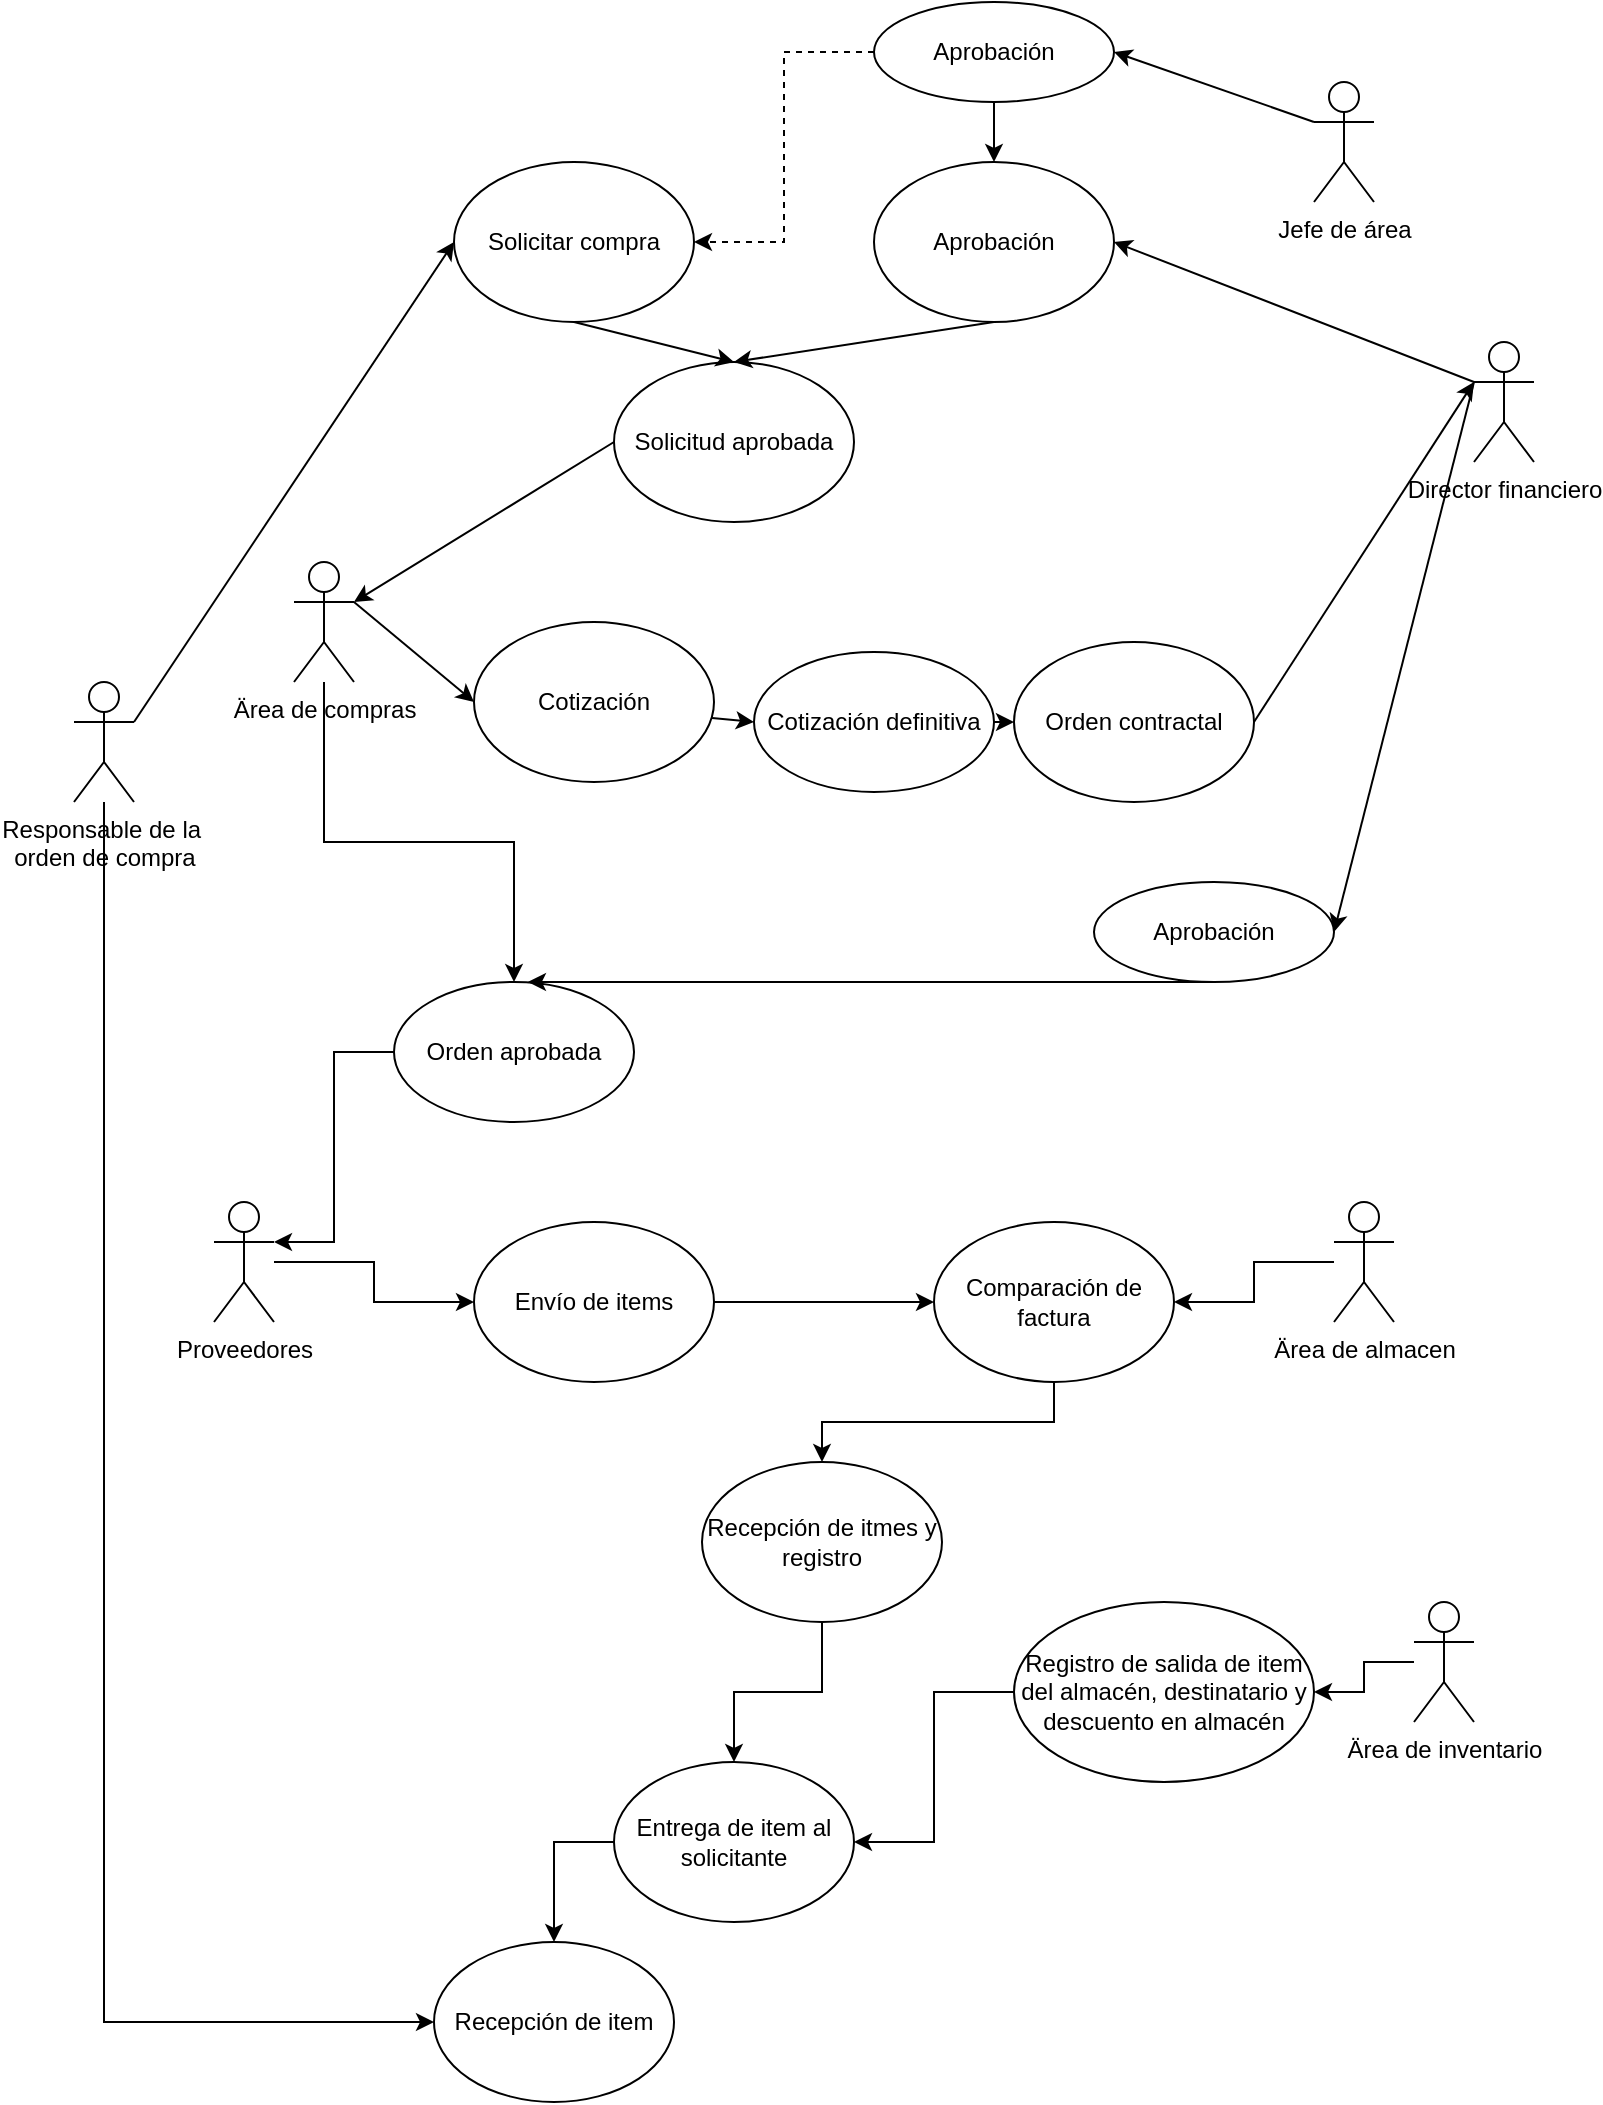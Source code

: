 <mxfile version="26.0.16">
  <diagram name="Página-1" id="UZW69orOgGvX2dV3Gd13">
    <mxGraphModel dx="1434" dy="836" grid="1" gridSize="10" guides="1" tooltips="1" connect="1" arrows="1" fold="1" page="1" pageScale="1" pageWidth="827" pageHeight="1169" math="0" shadow="0">
      <root>
        <mxCell id="0" />
        <mxCell id="1" parent="0" />
        <mxCell id="Ai1jkTxW24vynx6XBjxp-68" style="edgeStyle=orthogonalEdgeStyle;rounded=0;orthogonalLoop=1;jettySize=auto;html=1;entryX=0;entryY=0.5;entryDx=0;entryDy=0;" parent="1" source="Ai1jkTxW24vynx6XBjxp-1" target="Ai1jkTxW24vynx6XBjxp-69" edge="1">
          <mxGeometry relative="1" as="geometry">
            <mxPoint x="130" y="1080" as="targetPoint" />
            <Array as="points">
              <mxPoint x="55" y="1050" />
            </Array>
          </mxGeometry>
        </mxCell>
        <mxCell id="Ai1jkTxW24vynx6XBjxp-1" value="Responsable de la&amp;nbsp;&lt;div&gt;orden de compra&lt;/div&gt;" style="shape=umlActor;verticalLabelPosition=bottom;verticalAlign=top;html=1;outlineConnect=0;" parent="1" vertex="1">
          <mxGeometry x="40" y="380" width="30" height="60" as="geometry" />
        </mxCell>
        <mxCell id="Ai1jkTxW24vynx6XBjxp-2" value="Jefe de área" style="shape=umlActor;verticalLabelPosition=bottom;verticalAlign=top;html=1;outlineConnect=0;" parent="1" vertex="1">
          <mxGeometry x="660" y="80" width="30" height="60" as="geometry" />
        </mxCell>
        <mxCell id="Ai1jkTxW24vynx6XBjxp-5" value="Director financiero" style="shape=umlActor;verticalLabelPosition=bottom;verticalAlign=top;html=1;outlineConnect=0;" parent="1" vertex="1">
          <mxGeometry x="740" y="210" width="30" height="60" as="geometry" />
        </mxCell>
        <mxCell id="Ai1jkTxW24vynx6XBjxp-58" style="edgeStyle=orthogonalEdgeStyle;rounded=0;orthogonalLoop=1;jettySize=auto;html=1;entryX=1;entryY=0.5;entryDx=0;entryDy=0;" parent="1" source="Ai1jkTxW24vynx6XBjxp-8" target="Ai1jkTxW24vynx6XBjxp-53" edge="1">
          <mxGeometry relative="1" as="geometry" />
        </mxCell>
        <mxCell id="Ai1jkTxW24vynx6XBjxp-8" value="Ärea de almacen" style="shape=umlActor;verticalLabelPosition=bottom;verticalAlign=top;html=1;outlineConnect=0;" parent="1" vertex="1">
          <mxGeometry x="670" y="640" width="30" height="60" as="geometry" />
        </mxCell>
        <mxCell id="Ai1jkTxW24vynx6XBjxp-9" value="Solicitar compra" style="ellipse;whiteSpace=wrap;html=1;" parent="1" vertex="1">
          <mxGeometry x="230" y="120" width="120" height="80" as="geometry" />
        </mxCell>
        <mxCell id="Ai1jkTxW24vynx6XBjxp-10" value="Solicitud aprobada" style="ellipse;whiteSpace=wrap;html=1;" parent="1" vertex="1">
          <mxGeometry x="310" y="220" width="120" height="80" as="geometry" />
        </mxCell>
        <mxCell id="Ai1jkTxW24vynx6XBjxp-11" value="Orden contractal" style="ellipse;whiteSpace=wrap;html=1;" parent="1" vertex="1">
          <mxGeometry x="510" y="360" width="120" height="80" as="geometry" />
        </mxCell>
        <mxCell id="Ai1jkTxW24vynx6XBjxp-15" value="" style="endArrow=classic;html=1;rounded=0;entryX=0;entryY=0.5;entryDx=0;entryDy=0;exitX=1;exitY=0.333;exitDx=0;exitDy=0;exitPerimeter=0;" parent="1" source="Ai1jkTxW24vynx6XBjxp-1" target="Ai1jkTxW24vynx6XBjxp-9" edge="1">
          <mxGeometry width="50" height="50" relative="1" as="geometry">
            <mxPoint x="110" y="330" as="sourcePoint" />
            <mxPoint x="160" y="280" as="targetPoint" />
          </mxGeometry>
        </mxCell>
        <mxCell id="Ai1jkTxW24vynx6XBjxp-20" style="edgeStyle=orthogonalEdgeStyle;rounded=0;orthogonalLoop=1;jettySize=auto;html=1;entryX=1;entryY=0.5;entryDx=0;entryDy=0;dashed=1;exitX=0;exitY=0.5;exitDx=0;exitDy=0;" parent="1" source="Ai1jkTxW24vynx6XBjxp-38" target="Ai1jkTxW24vynx6XBjxp-9" edge="1">
          <mxGeometry relative="1" as="geometry" />
        </mxCell>
        <mxCell id="Ai1jkTxW24vynx6XBjxp-16" value="Aprobación" style="ellipse;whiteSpace=wrap;html=1;" parent="1" vertex="1">
          <mxGeometry x="440" y="120" width="120" height="80" as="geometry" />
        </mxCell>
        <mxCell id="Ai1jkTxW24vynx6XBjxp-17" value="" style="endArrow=classic;html=1;rounded=0;exitX=0;exitY=0.333;exitDx=0;exitDy=0;exitPerimeter=0;entryX=1;entryY=0.5;entryDx=0;entryDy=0;" parent="1" source="Ai1jkTxW24vynx6XBjxp-2" target="Ai1jkTxW24vynx6XBjxp-38" edge="1">
          <mxGeometry width="50" height="50" relative="1" as="geometry">
            <mxPoint x="580" y="130" as="sourcePoint" />
            <mxPoint x="630" y="80" as="targetPoint" />
          </mxGeometry>
        </mxCell>
        <mxCell id="Ai1jkTxW24vynx6XBjxp-18" value="" style="endArrow=classic;html=1;rounded=0;exitX=0;exitY=0.333;exitDx=0;exitDy=0;exitPerimeter=0;entryX=1;entryY=0.5;entryDx=0;entryDy=0;" parent="1" source="Ai1jkTxW24vynx6XBjxp-5" target="Ai1jkTxW24vynx6XBjxp-16" edge="1">
          <mxGeometry width="50" height="50" relative="1" as="geometry">
            <mxPoint x="540" y="270" as="sourcePoint" />
            <mxPoint x="590" y="220" as="targetPoint" />
          </mxGeometry>
        </mxCell>
        <mxCell id="pVRdeO3YNFEuzNkTwy6s-1" style="edgeStyle=orthogonalEdgeStyle;rounded=0;orthogonalLoop=1;jettySize=auto;html=1;entryX=0.5;entryY=0;entryDx=0;entryDy=0;" edge="1" parent="1" source="Ai1jkTxW24vynx6XBjxp-22" target="Ai1jkTxW24vynx6XBjxp-45">
          <mxGeometry relative="1" as="geometry">
            <Array as="points">
              <mxPoint x="165" y="460" />
              <mxPoint x="260" y="460" />
            </Array>
          </mxGeometry>
        </mxCell>
        <mxCell id="Ai1jkTxW24vynx6XBjxp-22" value="Ärea de compras" style="shape=umlActor;verticalLabelPosition=bottom;verticalAlign=top;html=1;outlineConnect=0;" parent="1" vertex="1">
          <mxGeometry x="150" y="320" width="30" height="60" as="geometry" />
        </mxCell>
        <mxCell id="Ai1jkTxW24vynx6XBjxp-25" value="" style="endArrow=classic;html=1;rounded=0;exitX=0.5;exitY=1;exitDx=0;exitDy=0;entryX=0.5;entryY=0;entryDx=0;entryDy=0;" parent="1" source="Ai1jkTxW24vynx6XBjxp-16" target="Ai1jkTxW24vynx6XBjxp-10" edge="1">
          <mxGeometry width="50" height="50" relative="1" as="geometry">
            <mxPoint x="480" y="210" as="sourcePoint" />
            <mxPoint x="520" y="280" as="targetPoint" />
          </mxGeometry>
        </mxCell>
        <mxCell id="Ai1jkTxW24vynx6XBjxp-28" value="" style="endArrow=classic;html=1;rounded=0;exitX=0;exitY=0.5;exitDx=0;exitDy=0;entryX=1;entryY=0.333;entryDx=0;entryDy=0;entryPerimeter=0;" parent="1" source="Ai1jkTxW24vynx6XBjxp-10" target="Ai1jkTxW24vynx6XBjxp-22" edge="1">
          <mxGeometry width="50" height="50" relative="1" as="geometry">
            <mxPoint x="230" y="420" as="sourcePoint" />
            <mxPoint x="280" y="370" as="targetPoint" />
          </mxGeometry>
        </mxCell>
        <mxCell id="Ai1jkTxW24vynx6XBjxp-29" value="Cotización" style="ellipse;whiteSpace=wrap;html=1;" parent="1" vertex="1">
          <mxGeometry x="240" y="350" width="120" height="80" as="geometry" />
        </mxCell>
        <mxCell id="Ai1jkTxW24vynx6XBjxp-30" value="" style="endArrow=classic;html=1;rounded=0;entryX=0;entryY=0.5;entryDx=0;entryDy=0;exitX=1;exitY=0.333;exitDx=0;exitDy=0;exitPerimeter=0;" parent="1" source="Ai1jkTxW24vynx6XBjxp-22" target="Ai1jkTxW24vynx6XBjxp-29" edge="1">
          <mxGeometry width="50" height="50" relative="1" as="geometry">
            <mxPoint x="190" y="350" as="sourcePoint" />
            <mxPoint x="280" y="400" as="targetPoint" />
          </mxGeometry>
        </mxCell>
        <mxCell id="Ai1jkTxW24vynx6XBjxp-32" value="Cotización definitiva" style="ellipse;whiteSpace=wrap;html=1;" parent="1" vertex="1">
          <mxGeometry x="380" y="365" width="120" height="70" as="geometry" />
        </mxCell>
        <mxCell id="Ai1jkTxW24vynx6XBjxp-33" value="" style="endArrow=classic;html=1;rounded=0;exitX=0.5;exitY=1;exitDx=0;exitDy=0;entryX=0.5;entryY=0;entryDx=0;entryDy=0;" parent="1" source="Ai1jkTxW24vynx6XBjxp-9" target="Ai1jkTxW24vynx6XBjxp-10" edge="1">
          <mxGeometry width="50" height="50" relative="1" as="geometry">
            <mxPoint y="310" as="sourcePoint" />
            <mxPoint x="50" y="260" as="targetPoint" />
          </mxGeometry>
        </mxCell>
        <mxCell id="Ai1jkTxW24vynx6XBjxp-34" value="" style="endArrow=classic;html=1;rounded=0;exitX=0.992;exitY=0.6;exitDx=0;exitDy=0;exitPerimeter=0;entryX=0;entryY=0.5;entryDx=0;entryDy=0;" parent="1" source="Ai1jkTxW24vynx6XBjxp-29" target="Ai1jkTxW24vynx6XBjxp-32" edge="1">
          <mxGeometry width="50" height="50" relative="1" as="geometry">
            <mxPoint x="290" y="490" as="sourcePoint" />
            <mxPoint x="340" y="440" as="targetPoint" />
          </mxGeometry>
        </mxCell>
        <mxCell id="Ai1jkTxW24vynx6XBjxp-39" style="edgeStyle=orthogonalEdgeStyle;rounded=0;orthogonalLoop=1;jettySize=auto;html=1;entryX=0.5;entryY=0;entryDx=0;entryDy=0;" parent="1" source="Ai1jkTxW24vynx6XBjxp-38" target="Ai1jkTxW24vynx6XBjxp-16" edge="1">
          <mxGeometry relative="1" as="geometry" />
        </mxCell>
        <mxCell id="Ai1jkTxW24vynx6XBjxp-38" value="Aprobación" style="ellipse;whiteSpace=wrap;html=1;" parent="1" vertex="1">
          <mxGeometry x="440" y="40" width="120" height="50" as="geometry" />
        </mxCell>
        <mxCell id="Ai1jkTxW24vynx6XBjxp-40" value="" style="endArrow=classic;html=1;rounded=0;exitX=1;exitY=0.5;exitDx=0;exitDy=0;entryX=0;entryY=0.5;entryDx=0;entryDy=0;" parent="1" source="Ai1jkTxW24vynx6XBjxp-32" target="Ai1jkTxW24vynx6XBjxp-11" edge="1">
          <mxGeometry width="50" height="50" relative="1" as="geometry">
            <mxPoint x="370" y="510" as="sourcePoint" />
            <mxPoint x="420" y="460" as="targetPoint" />
          </mxGeometry>
        </mxCell>
        <mxCell id="Ai1jkTxW24vynx6XBjxp-41" value="" style="endArrow=classic;html=1;rounded=0;exitX=0;exitY=0.333;exitDx=0;exitDy=0;exitPerimeter=0;entryX=1;entryY=0.5;entryDx=0;entryDy=0;" parent="1" source="Ai1jkTxW24vynx6XBjxp-5" target="Ai1jkTxW24vynx6XBjxp-42" edge="1">
          <mxGeometry width="50" height="50" relative="1" as="geometry">
            <mxPoint x="610" y="460" as="sourcePoint" />
            <mxPoint x="620" y="460" as="targetPoint" />
          </mxGeometry>
        </mxCell>
        <mxCell id="Ai1jkTxW24vynx6XBjxp-42" value="Aprobación" style="ellipse;whiteSpace=wrap;html=1;" parent="1" vertex="1">
          <mxGeometry x="550" y="480" width="120" height="50" as="geometry" />
        </mxCell>
        <mxCell id="Ai1jkTxW24vynx6XBjxp-44" value="" style="endArrow=classic;html=1;rounded=0;exitX=1;exitY=0.5;exitDx=0;exitDy=0;entryX=0;entryY=0.333;entryDx=0;entryDy=0;entryPerimeter=0;" parent="1" source="Ai1jkTxW24vynx6XBjxp-11" target="Ai1jkTxW24vynx6XBjxp-5" edge="1">
          <mxGeometry width="50" height="50" relative="1" as="geometry">
            <mxPoint x="480" y="560" as="sourcePoint" />
            <mxPoint x="530" y="510" as="targetPoint" />
          </mxGeometry>
        </mxCell>
        <mxCell id="Ai1jkTxW24vynx6XBjxp-45" value="Orden aprobada" style="ellipse;whiteSpace=wrap;html=1;" parent="1" vertex="1">
          <mxGeometry x="200" y="530" width="120" height="70" as="geometry" />
        </mxCell>
        <mxCell id="Ai1jkTxW24vynx6XBjxp-52" style="edgeStyle=orthogonalEdgeStyle;rounded=0;orthogonalLoop=1;jettySize=auto;html=1;entryX=0;entryY=0.5;entryDx=0;entryDy=0;" parent="1" source="Ai1jkTxW24vynx6XBjxp-46" target="Ai1jkTxW24vynx6XBjxp-51" edge="1">
          <mxGeometry relative="1" as="geometry" />
        </mxCell>
        <mxCell id="Ai1jkTxW24vynx6XBjxp-46" value="Proveedores" style="shape=umlActor;verticalLabelPosition=bottom;verticalAlign=top;html=1;outlineConnect=0;" parent="1" vertex="1">
          <mxGeometry x="110" y="640" width="30" height="60" as="geometry" />
        </mxCell>
        <mxCell id="Ai1jkTxW24vynx6XBjxp-47" value="" style="endArrow=classic;html=1;rounded=0;exitX=0.5;exitY=1;exitDx=0;exitDy=0;entryX=0.558;entryY=0;entryDx=0;entryDy=0;entryPerimeter=0;" parent="1" source="Ai1jkTxW24vynx6XBjxp-42" target="Ai1jkTxW24vynx6XBjxp-45" edge="1">
          <mxGeometry width="50" height="50" relative="1" as="geometry">
            <mxPoint x="600" y="700" as="sourcePoint" />
            <mxPoint x="650" y="650" as="targetPoint" />
          </mxGeometry>
        </mxCell>
        <mxCell id="Ai1jkTxW24vynx6XBjxp-48" style="edgeStyle=orthogonalEdgeStyle;rounded=0;orthogonalLoop=1;jettySize=auto;html=1;entryX=1;entryY=0.333;entryDx=0;entryDy=0;entryPerimeter=0;" parent="1" source="Ai1jkTxW24vynx6XBjxp-45" target="Ai1jkTxW24vynx6XBjxp-46" edge="1">
          <mxGeometry relative="1" as="geometry" />
        </mxCell>
        <mxCell id="Ai1jkTxW24vynx6XBjxp-60" style="edgeStyle=orthogonalEdgeStyle;rounded=0;orthogonalLoop=1;jettySize=auto;html=1;" parent="1" source="Ai1jkTxW24vynx6XBjxp-51" target="Ai1jkTxW24vynx6XBjxp-53" edge="1">
          <mxGeometry relative="1" as="geometry" />
        </mxCell>
        <mxCell id="Ai1jkTxW24vynx6XBjxp-51" value="Envío de items" style="ellipse;whiteSpace=wrap;html=1;" parent="1" vertex="1">
          <mxGeometry x="240" y="650" width="120" height="80" as="geometry" />
        </mxCell>
        <mxCell id="Ai1jkTxW24vynx6XBjxp-61" style="edgeStyle=orthogonalEdgeStyle;rounded=0;orthogonalLoop=1;jettySize=auto;html=1;" parent="1" source="Ai1jkTxW24vynx6XBjxp-53" target="Ai1jkTxW24vynx6XBjxp-59" edge="1">
          <mxGeometry relative="1" as="geometry" />
        </mxCell>
        <mxCell id="Ai1jkTxW24vynx6XBjxp-53" value="Comparación de factura" style="ellipse;whiteSpace=wrap;html=1;" parent="1" vertex="1">
          <mxGeometry x="470" y="650" width="120" height="80" as="geometry" />
        </mxCell>
        <mxCell id="Ai1jkTxW24vynx6XBjxp-65" style="edgeStyle=orthogonalEdgeStyle;rounded=0;orthogonalLoop=1;jettySize=auto;html=1;entryX=0.5;entryY=0;entryDx=0;entryDy=0;" parent="1" source="Ai1jkTxW24vynx6XBjxp-59" target="Ai1jkTxW24vynx6XBjxp-64" edge="1">
          <mxGeometry relative="1" as="geometry" />
        </mxCell>
        <mxCell id="Ai1jkTxW24vynx6XBjxp-59" value="Recepción de itmes y registro" style="ellipse;whiteSpace=wrap;html=1;" parent="1" vertex="1">
          <mxGeometry x="354" y="770" width="120" height="80" as="geometry" />
        </mxCell>
        <mxCell id="Ai1jkTxW24vynx6XBjxp-67" style="edgeStyle=orthogonalEdgeStyle;rounded=0;orthogonalLoop=1;jettySize=auto;html=1;entryX=1;entryY=0.5;entryDx=0;entryDy=0;" parent="1" source="Ai1jkTxW24vynx6XBjxp-62" target="Ai1jkTxW24vynx6XBjxp-63" edge="1">
          <mxGeometry relative="1" as="geometry" />
        </mxCell>
        <mxCell id="Ai1jkTxW24vynx6XBjxp-62" value="Ärea de inventario" style="shape=umlActor;verticalLabelPosition=bottom;verticalAlign=top;html=1;outlineConnect=0;" parent="1" vertex="1">
          <mxGeometry x="710" y="840" width="30" height="60" as="geometry" />
        </mxCell>
        <mxCell id="Ai1jkTxW24vynx6XBjxp-66" style="edgeStyle=orthogonalEdgeStyle;rounded=0;orthogonalLoop=1;jettySize=auto;html=1;" parent="1" source="Ai1jkTxW24vynx6XBjxp-63" target="Ai1jkTxW24vynx6XBjxp-64" edge="1">
          <mxGeometry relative="1" as="geometry" />
        </mxCell>
        <mxCell id="Ai1jkTxW24vynx6XBjxp-63" value="Registro de salida de item del almacén, destinatario y descuento en almacén" style="ellipse;whiteSpace=wrap;html=1;" parent="1" vertex="1">
          <mxGeometry x="510" y="840" width="150" height="90" as="geometry" />
        </mxCell>
        <mxCell id="Ai1jkTxW24vynx6XBjxp-70" style="edgeStyle=orthogonalEdgeStyle;rounded=0;orthogonalLoop=1;jettySize=auto;html=1;entryX=0.5;entryY=0;entryDx=0;entryDy=0;exitX=0;exitY=0.5;exitDx=0;exitDy=0;" parent="1" source="Ai1jkTxW24vynx6XBjxp-64" target="Ai1jkTxW24vynx6XBjxp-69" edge="1">
          <mxGeometry relative="1" as="geometry" />
        </mxCell>
        <mxCell id="Ai1jkTxW24vynx6XBjxp-64" value="Entrega de item al solicitante" style="ellipse;whiteSpace=wrap;html=1;" parent="1" vertex="1">
          <mxGeometry x="310" y="920" width="120" height="80" as="geometry" />
        </mxCell>
        <mxCell id="Ai1jkTxW24vynx6XBjxp-69" value="Recepción de item" style="ellipse;whiteSpace=wrap;html=1;" parent="1" vertex="1">
          <mxGeometry x="220" y="1010" width="120" height="80" as="geometry" />
        </mxCell>
      </root>
    </mxGraphModel>
  </diagram>
</mxfile>
